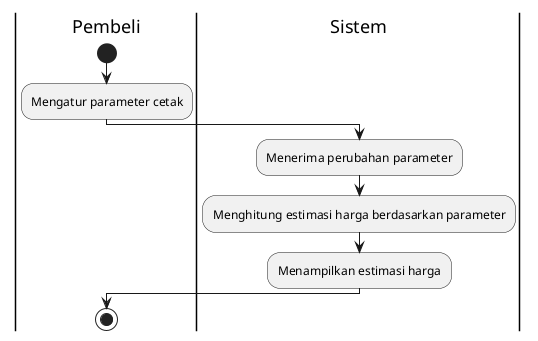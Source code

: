 @startuml
|Pembeli|
start
:Mengatur parameter cetak;
|Sistem|
:Menerima perubahan parameter;
:Menghitung estimasi harga berdasarkan parameter;
:Menampilkan estimasi harga;
|Pembeli|
stop
@enduml